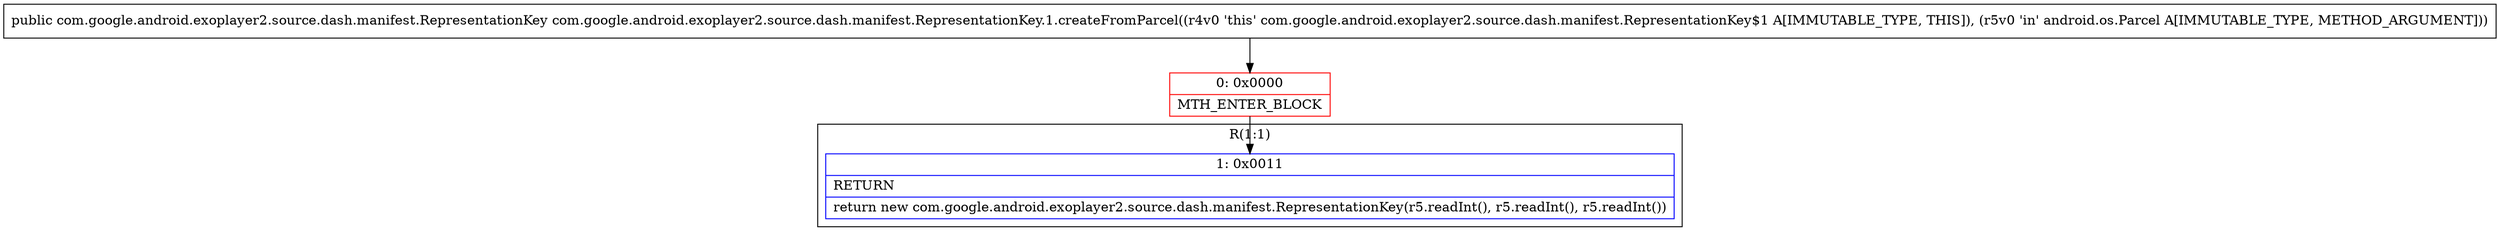 digraph "CFG forcom.google.android.exoplayer2.source.dash.manifest.RepresentationKey.1.createFromParcel(Landroid\/os\/Parcel;)Lcom\/google\/android\/exoplayer2\/source\/dash\/manifest\/RepresentationKey;" {
subgraph cluster_Region_1168667634 {
label = "R(1:1)";
node [shape=record,color=blue];
Node_1 [shape=record,label="{1\:\ 0x0011|RETURN\l|return new com.google.android.exoplayer2.source.dash.manifest.RepresentationKey(r5.readInt(), r5.readInt(), r5.readInt())\l}"];
}
Node_0 [shape=record,color=red,label="{0\:\ 0x0000|MTH_ENTER_BLOCK\l}"];
MethodNode[shape=record,label="{public com.google.android.exoplayer2.source.dash.manifest.RepresentationKey com.google.android.exoplayer2.source.dash.manifest.RepresentationKey.1.createFromParcel((r4v0 'this' com.google.android.exoplayer2.source.dash.manifest.RepresentationKey$1 A[IMMUTABLE_TYPE, THIS]), (r5v0 'in' android.os.Parcel A[IMMUTABLE_TYPE, METHOD_ARGUMENT])) }"];
MethodNode -> Node_0;
Node_0 -> Node_1;
}

